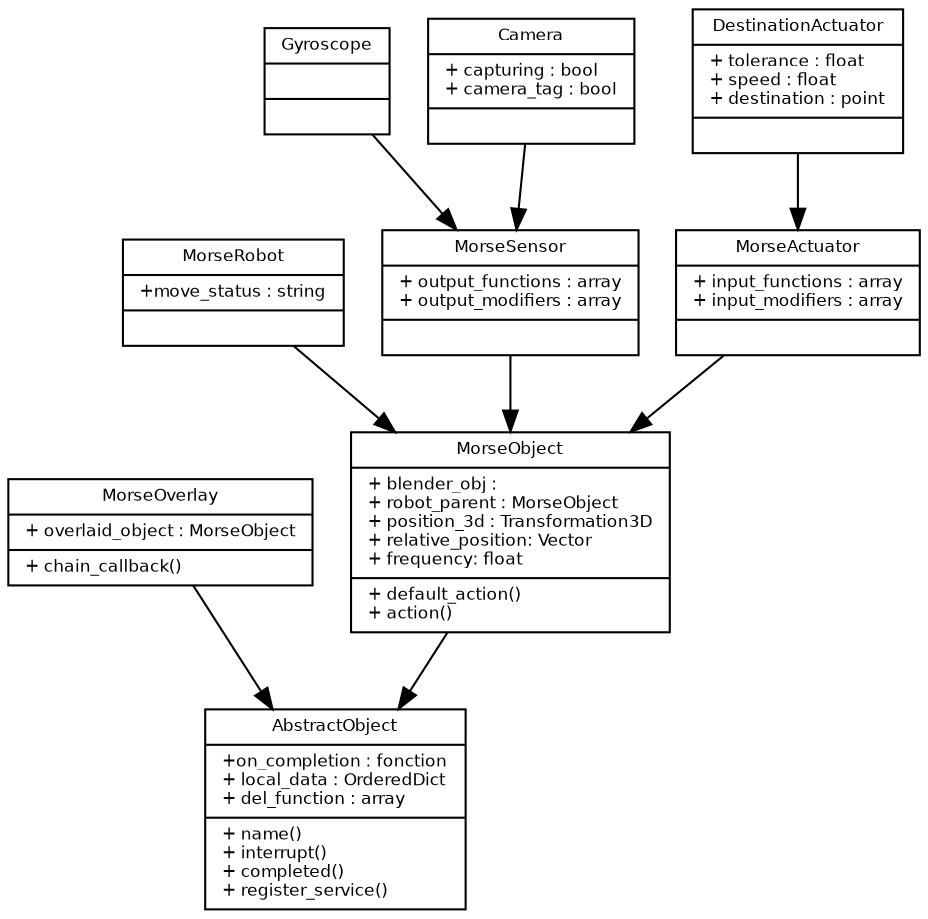 digraph G {
	fontname = "Bitstream Vera Sans"
	fontsize = 8
	bgcolor="transparent"
					    
	node [
		fontname = "Bitstream Vera Sans"
		fontsize = 8
		shape = "record"
		fillcolor="white"
		style="filled"
	]

	edge [
		fontname = "Bitstream Vera Sans"
		fontsize = 8
		color="black"
	]

	AbstractObject [
		label = "{AbstractObject |+on_completion : fonction\l+ local_data : OrderedDict\l+ del_function : array\l|+ name()\l+ interrupt()\l+ completed()\l+ register_service()\l }"
	]

	MorseOverlay [
		label = "{MorseOverlay | + overlaid_object : MorseObject\l| + chain_callback()\l}"
	]

	MorseObject [
		label = "{MorseObject | + blender_obj :\l+ robot_parent : MorseObject\l+ position_3d : Transformation3D\l+ relative_position: Vector\l+ frequency: float\l|+ default_action()\l+ action()\l }"
	]

	MorseRobot [
		label = "{MorseRobot | +move_status : string\l| }"
	]

	MorseSensor [
		label = "{MorseSensor | + output_functions : array\l+ output_modifiers : array\l |}"
	]

	MorseActuator [
		label = "{MorseActuator | + input_functions : array\l+ input_modifiers : array\l |}"
	]

	Gyroscope [
		label = "{Gyroscope || }"
	]

	Camera [
		label = "{Camera |+ capturing : bool\l+ camera_tag : bool | }"
	]

	DestinationActuator [
		label = "{DestinationActuator | + tolerance : float\l+ speed : float\l+ destination : point\l | }"
	]

	MorseObject -> AbstractObject
	MorseOverlay -> AbstractObject
	MorseRobot -> MorseObject
	MorseSensor -> MorseObject
	MorseActuator -> MorseObject
	Gyroscope -> MorseSensor
	Camera -> MorseSensor
	DestinationActuator -> MorseActuator
}
